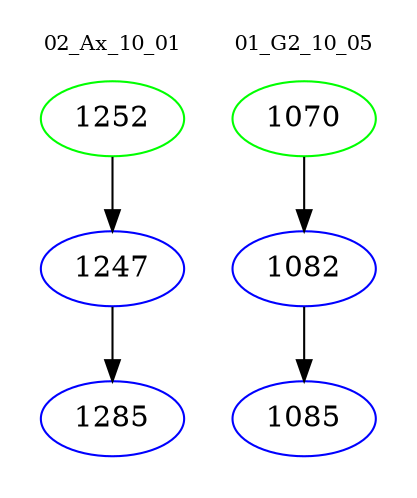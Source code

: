digraph{
subgraph cluster_0 {
color = white
label = "02_Ax_10_01";
fontsize=10;
T0_1252 [label="1252", color="green"]
T0_1252 -> T0_1247 [color="black"]
T0_1247 [label="1247", color="blue"]
T0_1247 -> T0_1285 [color="black"]
T0_1285 [label="1285", color="blue"]
}
subgraph cluster_1 {
color = white
label = "01_G2_10_05";
fontsize=10;
T1_1070 [label="1070", color="green"]
T1_1070 -> T1_1082 [color="black"]
T1_1082 [label="1082", color="blue"]
T1_1082 -> T1_1085 [color="black"]
T1_1085 [label="1085", color="blue"]
}
}
